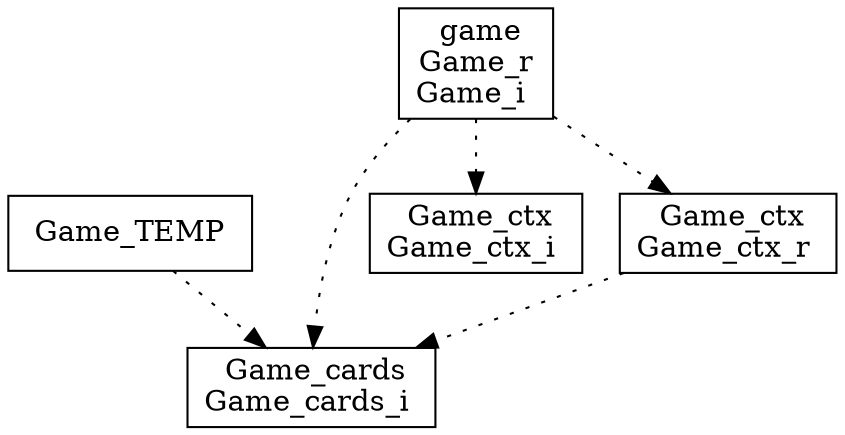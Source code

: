 digraph {
Game_TEMP [ label=" Game_TEMP " shape= box ]
Game_cards_i [ label=" Game_cards\nGame_cards_i " shape= box ]
Game_ctx_i [ label=" Game_ctx\nGame_ctx_i " shape= box ]
Game_ctx_r [ label=" Game_ctx\nGame_ctx_r " shape= box ]
Game_i [ label=" game\nGame_r\nGame_i " shape= box ]

"Game_TEMP" -> "Game_cards_i" [style= dotted ]
"Game_ctx_r" -> "Game_cards_i" [style= dotted ]
"Game_i" -> "Game_ctx_i" [style= dotted ]
"Game_i" -> "Game_ctx_r" [style= dotted ]
"Game_i" -> "Game_cards_i" [style= dotted ]
}
